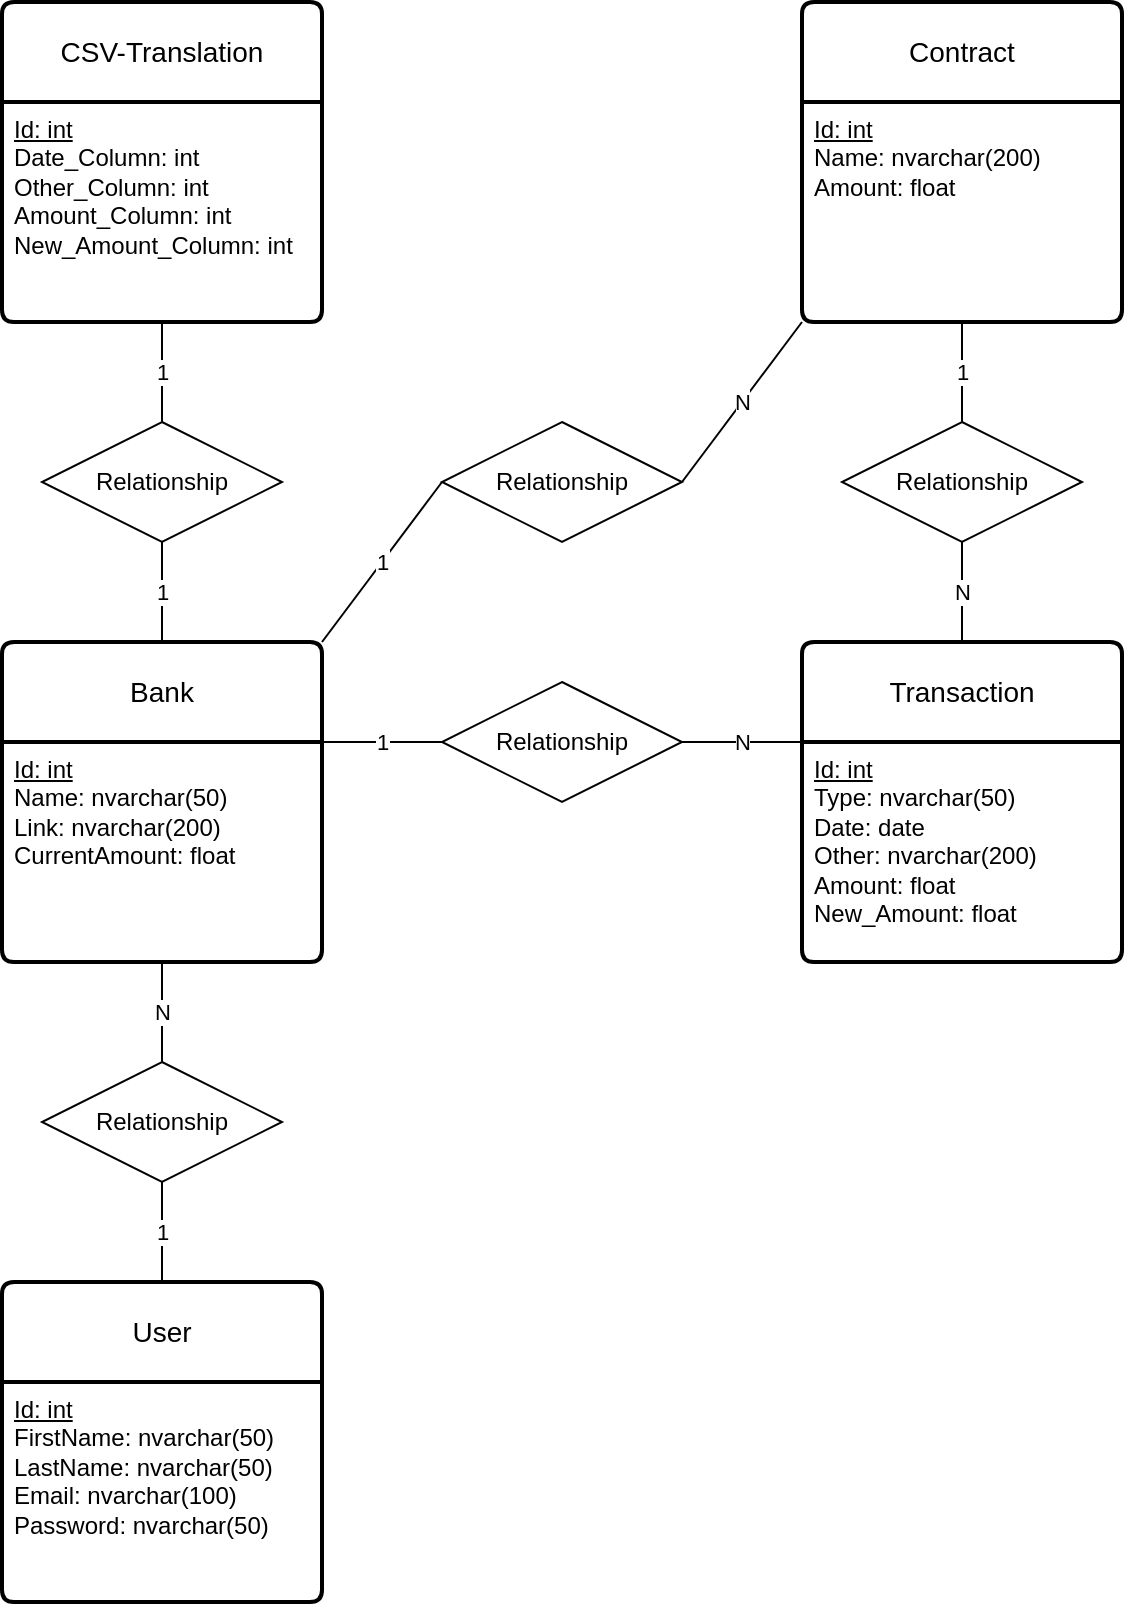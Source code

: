 <mxfile version="24.7.6">
  <diagram id="R2lEEEUBdFMjLlhIrx00" name="Page-1">
    <mxGraphModel dx="1393" dy="1858" grid="1" gridSize="10" guides="1" tooltips="1" connect="1" arrows="1" fold="1" page="1" pageScale="1" pageWidth="850" pageHeight="1100" math="0" shadow="0" extFonts="Permanent Marker^https://fonts.googleapis.com/css?family=Permanent+Marker">
      <root>
        <mxCell id="0" />
        <mxCell id="1" parent="0" />
        <mxCell id="JhU57DJ20qQZNXVxEEHU-14" value="" style="shape=partialRectangle;connectable=0;fillColor=none;top=0;left=0;bottom=0;right=0;editable=1;overflow=hidden;whiteSpace=wrap;html=1;" parent="1" vertex="1">
          <mxGeometry x="250" y="330" width="30" height="30" as="geometry">
            <mxRectangle width="30" height="30" as="alternateBounds" />
          </mxGeometry>
        </mxCell>
        <mxCell id="uZ1hCuUY2I93IDRbPpdg-4" value="1" style="rounded=0;orthogonalLoop=1;jettySize=auto;html=1;exitX=1;exitY=0;exitDx=0;exitDy=0;entryX=0;entryY=0.5;entryDx=0;entryDy=0;endArrow=none;endFill=0;" edge="1" parent="1" source="JhU57DJ20qQZNXVxEEHU-18" target="uZ1hCuUY2I93IDRbPpdg-3">
          <mxGeometry relative="1" as="geometry" />
        </mxCell>
        <mxCell id="JhU57DJ20qQZNXVxEEHU-18" value="Bank" style="swimlane;childLayout=stackLayout;horizontal=1;startSize=50;horizontalStack=0;rounded=1;fontSize=14;fontStyle=0;strokeWidth=2;resizeParent=0;resizeLast=1;shadow=0;dashed=0;align=center;arcSize=4;whiteSpace=wrap;html=1;" parent="1" vertex="1">
          <mxGeometry x="240" y="200" width="160" height="160" as="geometry" />
        </mxCell>
        <mxCell id="JhU57DJ20qQZNXVxEEHU-19" value="&lt;u&gt;Id: int&lt;/u&gt;&lt;div&gt;Name: nvarchar(50)&lt;/div&gt;&lt;div&gt;Link: nvarchar(200)&lt;/div&gt;&lt;div&gt;&lt;span style=&quot;background-color: initial;&quot;&gt;CurrentAmount: float&lt;/span&gt;&lt;br&gt;&lt;/div&gt;&lt;div&gt;&lt;br&gt;&lt;/div&gt;" style="align=left;strokeColor=none;fillColor=none;spacingLeft=4;fontSize=12;verticalAlign=top;resizable=0;rotatable=0;part=1;html=1;" parent="JhU57DJ20qQZNXVxEEHU-18" vertex="1">
          <mxGeometry y="50" width="160" height="110" as="geometry" />
        </mxCell>
        <mxCell id="JhU57DJ20qQZNXVxEEHU-20" value="Transaction" style="swimlane;childLayout=stackLayout;horizontal=1;startSize=50;horizontalStack=0;rounded=1;fontSize=14;fontStyle=0;strokeWidth=2;resizeParent=0;resizeLast=1;shadow=0;dashed=0;align=center;arcSize=4;whiteSpace=wrap;html=1;" parent="1" vertex="1">
          <mxGeometry x="640" y="200" width="160" height="160" as="geometry" />
        </mxCell>
        <mxCell id="JhU57DJ20qQZNXVxEEHU-21" value="&lt;u&gt;Id: int&lt;/u&gt;&lt;div&gt;Type: nvarchar(50)&lt;/div&gt;&lt;div&gt;Date: date&lt;/div&gt;&lt;div&gt;Other: nvarchar(200)&lt;/div&gt;&lt;div&gt;Amount: float&lt;/div&gt;&lt;div&gt;New_Amount: float&lt;/div&gt;" style="align=left;strokeColor=none;fillColor=none;spacingLeft=4;fontSize=12;verticalAlign=top;resizable=0;rotatable=0;part=1;html=1;" parent="JhU57DJ20qQZNXVxEEHU-20" vertex="1">
          <mxGeometry y="50" width="160" height="110" as="geometry" />
        </mxCell>
        <mxCell id="JhU57DJ20qQZNXVxEEHU-31" value="N" style="edgeStyle=none;shape=connector;rounded=0;orthogonalLoop=1;jettySize=auto;html=1;exitX=1;exitY=0.5;exitDx=0;exitDy=0;entryX=0;entryY=0;entryDx=0;entryDy=0;strokeColor=default;align=center;verticalAlign=middle;fontFamily=Helvetica;fontSize=11;fontColor=default;labelBackgroundColor=default;endArrow=none;endFill=0;" parent="1" source="JhU57DJ20qQZNXVxEEHU-22" target="JhU57DJ20qQZNXVxEEHU-21" edge="1">
          <mxGeometry relative="1" as="geometry" />
        </mxCell>
        <mxCell id="JhU57DJ20qQZNXVxEEHU-22" value="Relationship" style="shape=rhombus;perimeter=rhombusPerimeter;whiteSpace=wrap;html=1;align=center;" parent="1" vertex="1">
          <mxGeometry x="460" y="220" width="120" height="60" as="geometry" />
        </mxCell>
        <mxCell id="JhU57DJ20qQZNXVxEEHU-30" value="1" style="edgeStyle=none;shape=connector;rounded=0;orthogonalLoop=1;jettySize=auto;html=1;exitX=1;exitY=0;exitDx=0;exitDy=0;entryX=0;entryY=0.5;entryDx=0;entryDy=0;strokeColor=default;align=center;verticalAlign=middle;fontFamily=Helvetica;fontSize=11;fontColor=default;labelBackgroundColor=default;endArrow=none;endFill=0;" parent="1" source="JhU57DJ20qQZNXVxEEHU-19" target="JhU57DJ20qQZNXVxEEHU-22" edge="1">
          <mxGeometry relative="1" as="geometry" />
        </mxCell>
        <mxCell id="i-EfPjyqxrqwq9eCZ7NU-2" value="1" style="edgeStyle=orthogonalEdgeStyle;rounded=0;orthogonalLoop=1;jettySize=auto;html=1;exitX=0.5;exitY=0;exitDx=0;exitDy=0;entryX=0.5;entryY=1;entryDx=0;entryDy=0;endArrow=none;endFill=0;" parent="1" source="SrbXHr8n1rtsrGe3lEvS-1" target="i-EfPjyqxrqwq9eCZ7NU-1" edge="1">
          <mxGeometry relative="1" as="geometry" />
        </mxCell>
        <mxCell id="SrbXHr8n1rtsrGe3lEvS-1" value="User" style="swimlane;childLayout=stackLayout;horizontal=1;startSize=50;horizontalStack=0;rounded=1;fontSize=14;fontStyle=0;strokeWidth=2;resizeParent=0;resizeLast=1;shadow=0;dashed=0;align=center;arcSize=4;whiteSpace=wrap;html=1;" parent="1" vertex="1">
          <mxGeometry x="240" y="520" width="160" height="160" as="geometry" />
        </mxCell>
        <mxCell id="SrbXHr8n1rtsrGe3lEvS-2" value="&lt;u&gt;Id: int&lt;/u&gt;&lt;div&gt;FirstName: nvarchar(50)&lt;/div&gt;&lt;div&gt;LastName: nvarchar(50)&lt;/div&gt;&lt;div&gt;Email: nvarchar(100)&lt;/div&gt;&lt;div&gt;Password: nvarchar(50)&lt;/div&gt;" style="align=left;strokeColor=none;fillColor=none;spacingLeft=4;fontSize=12;verticalAlign=top;resizable=0;rotatable=0;part=1;html=1;" parent="SrbXHr8n1rtsrGe3lEvS-1" vertex="1">
          <mxGeometry y="50" width="160" height="110" as="geometry" />
        </mxCell>
        <mxCell id="i-EfPjyqxrqwq9eCZ7NU-3" value="N" style="edgeStyle=orthogonalEdgeStyle;shape=connector;rounded=0;orthogonalLoop=1;jettySize=auto;html=1;exitX=0.5;exitY=0;exitDx=0;exitDy=0;entryX=0.5;entryY=1;entryDx=0;entryDy=0;strokeColor=default;align=center;verticalAlign=middle;fontFamily=Helvetica;fontSize=11;fontColor=default;labelBackgroundColor=default;endArrow=none;endFill=0;" parent="1" source="i-EfPjyqxrqwq9eCZ7NU-1" target="JhU57DJ20qQZNXVxEEHU-19" edge="1">
          <mxGeometry relative="1" as="geometry" />
        </mxCell>
        <mxCell id="i-EfPjyqxrqwq9eCZ7NU-1" value="Relationship" style="shape=rhombus;perimeter=rhombusPerimeter;whiteSpace=wrap;html=1;align=center;" parent="1" vertex="1">
          <mxGeometry x="260" y="410" width="120" height="60" as="geometry" />
        </mxCell>
        <mxCell id="cizEQe3z-VEkMX1aqBmt-1" value="CSV-Translation" style="swimlane;childLayout=stackLayout;horizontal=1;startSize=50;horizontalStack=0;rounded=1;fontSize=14;fontStyle=0;strokeWidth=2;resizeParent=0;resizeLast=1;shadow=0;dashed=0;align=center;arcSize=4;whiteSpace=wrap;html=1;" parent="1" vertex="1">
          <mxGeometry x="240" y="-120" width="160" height="160" as="geometry" />
        </mxCell>
        <mxCell id="cizEQe3z-VEkMX1aqBmt-2" value="&lt;u&gt;Id: int&lt;/u&gt;&lt;div&gt;&lt;span style=&quot;background-color: initial;&quot;&gt;Date&lt;/span&gt;&lt;span style=&quot;background-color: initial;&quot;&gt;_Column: int&lt;/span&gt;&lt;br&gt;&lt;/div&gt;&lt;div&gt;Other&lt;span style=&quot;background-color: initial;&quot;&gt;_Column: int&lt;/span&gt;&lt;/div&gt;&lt;div&gt;Amount&lt;span style=&quot;background-color: initial;&quot;&gt;_Column: int&lt;/span&gt;&lt;/div&gt;&lt;div&gt;New_Amount_Column: int&lt;/div&gt;" style="align=left;strokeColor=none;fillColor=none;spacingLeft=4;fontSize=12;verticalAlign=top;resizable=0;rotatable=0;part=1;html=1;" parent="cizEQe3z-VEkMX1aqBmt-1" vertex="1">
          <mxGeometry y="50" width="160" height="110" as="geometry" />
        </mxCell>
        <mxCell id="cizEQe3z-VEkMX1aqBmt-11" value="1" style="edgeStyle=none;shape=connector;rounded=0;orthogonalLoop=1;jettySize=auto;html=1;exitX=0.5;exitY=1;exitDx=0;exitDy=0;entryX=0.5;entryY=0;entryDx=0;entryDy=0;strokeColor=default;align=center;verticalAlign=middle;fontFamily=Helvetica;fontSize=11;fontColor=default;labelBackgroundColor=default;endArrow=none;endFill=0;" parent="1" source="cizEQe3z-VEkMX1aqBmt-9" target="JhU57DJ20qQZNXVxEEHU-18" edge="1">
          <mxGeometry relative="1" as="geometry" />
        </mxCell>
        <mxCell id="cizEQe3z-VEkMX1aqBmt-9" value="Relationship" style="shape=rhombus;perimeter=rhombusPerimeter;whiteSpace=wrap;html=1;align=center;" parent="1" vertex="1">
          <mxGeometry x="260" y="90" width="120" height="60" as="geometry" />
        </mxCell>
        <mxCell id="cizEQe3z-VEkMX1aqBmt-10" value="1" style="edgeStyle=none;shape=connector;rounded=0;orthogonalLoop=1;jettySize=auto;html=1;exitX=0.5;exitY=1;exitDx=0;exitDy=0;entryX=0.5;entryY=0;entryDx=0;entryDy=0;strokeColor=default;align=center;verticalAlign=middle;fontFamily=Helvetica;fontSize=11;fontColor=default;labelBackgroundColor=default;endArrow=none;endFill=0;" parent="1" source="cizEQe3z-VEkMX1aqBmt-2" target="cizEQe3z-VEkMX1aqBmt-9" edge="1">
          <mxGeometry relative="1" as="geometry" />
        </mxCell>
        <mxCell id="uZ1hCuUY2I93IDRbPpdg-1" value="Contract" style="swimlane;childLayout=stackLayout;horizontal=1;startSize=50;horizontalStack=0;rounded=1;fontSize=14;fontStyle=0;strokeWidth=2;resizeParent=0;resizeLast=1;shadow=0;dashed=0;align=center;arcSize=4;whiteSpace=wrap;html=1;" vertex="1" parent="1">
          <mxGeometry x="640" y="-120" width="160" height="160" as="geometry" />
        </mxCell>
        <mxCell id="uZ1hCuUY2I93IDRbPpdg-2" value="&lt;u&gt;Id: int&lt;/u&gt;&lt;div&gt;&lt;div&gt;Name: nvarchar(200)&lt;/div&gt;&lt;div&gt;Amount: float&lt;/div&gt;&lt;/div&gt;" style="align=left;strokeColor=none;fillColor=none;spacingLeft=4;fontSize=12;verticalAlign=top;resizable=0;rotatable=0;part=1;html=1;" vertex="1" parent="uZ1hCuUY2I93IDRbPpdg-1">
          <mxGeometry y="50" width="160" height="110" as="geometry" />
        </mxCell>
        <mxCell id="uZ1hCuUY2I93IDRbPpdg-5" value="N" style="rounded=0;orthogonalLoop=1;jettySize=auto;html=1;exitX=1;exitY=0.5;exitDx=0;exitDy=0;entryX=0;entryY=1;entryDx=0;entryDy=0;endArrow=none;endFill=0;" edge="1" parent="1" source="uZ1hCuUY2I93IDRbPpdg-3" target="uZ1hCuUY2I93IDRbPpdg-2">
          <mxGeometry relative="1" as="geometry" />
        </mxCell>
        <mxCell id="uZ1hCuUY2I93IDRbPpdg-3" value="Relationship" style="shape=rhombus;perimeter=rhombusPerimeter;whiteSpace=wrap;html=1;align=center;" vertex="1" parent="1">
          <mxGeometry x="460" y="90" width="120" height="60" as="geometry" />
        </mxCell>
        <mxCell id="uZ1hCuUY2I93IDRbPpdg-7" value="N" style="edgeStyle=none;shape=connector;rounded=0;orthogonalLoop=1;jettySize=auto;html=1;exitX=0.5;exitY=1;exitDx=0;exitDy=0;entryX=0.5;entryY=0;entryDx=0;entryDy=0;strokeColor=default;align=center;verticalAlign=middle;fontFamily=Helvetica;fontSize=11;fontColor=default;labelBackgroundColor=default;endArrow=none;endFill=0;" edge="1" parent="1" source="uZ1hCuUY2I93IDRbPpdg-6" target="JhU57DJ20qQZNXVxEEHU-20">
          <mxGeometry relative="1" as="geometry" />
        </mxCell>
        <mxCell id="uZ1hCuUY2I93IDRbPpdg-8" value="1" style="edgeStyle=none;shape=connector;rounded=0;orthogonalLoop=1;jettySize=auto;html=1;exitX=0.5;exitY=0;exitDx=0;exitDy=0;entryX=0.5;entryY=1;entryDx=0;entryDy=0;strokeColor=default;align=center;verticalAlign=middle;fontFamily=Helvetica;fontSize=11;fontColor=default;labelBackgroundColor=default;endArrow=none;endFill=0;" edge="1" parent="1" source="uZ1hCuUY2I93IDRbPpdg-6" target="uZ1hCuUY2I93IDRbPpdg-2">
          <mxGeometry relative="1" as="geometry" />
        </mxCell>
        <mxCell id="uZ1hCuUY2I93IDRbPpdg-6" value="Relationship" style="shape=rhombus;perimeter=rhombusPerimeter;whiteSpace=wrap;html=1;align=center;" vertex="1" parent="1">
          <mxGeometry x="660" y="90" width="120" height="60" as="geometry" />
        </mxCell>
      </root>
    </mxGraphModel>
  </diagram>
</mxfile>
